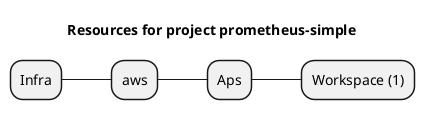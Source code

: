 @startmindmap
title Resources for project prometheus-simple
skinparam monochrome true
+ Infra
++ aws
+++ Aps
++++ Workspace (1)
@endmindmap
